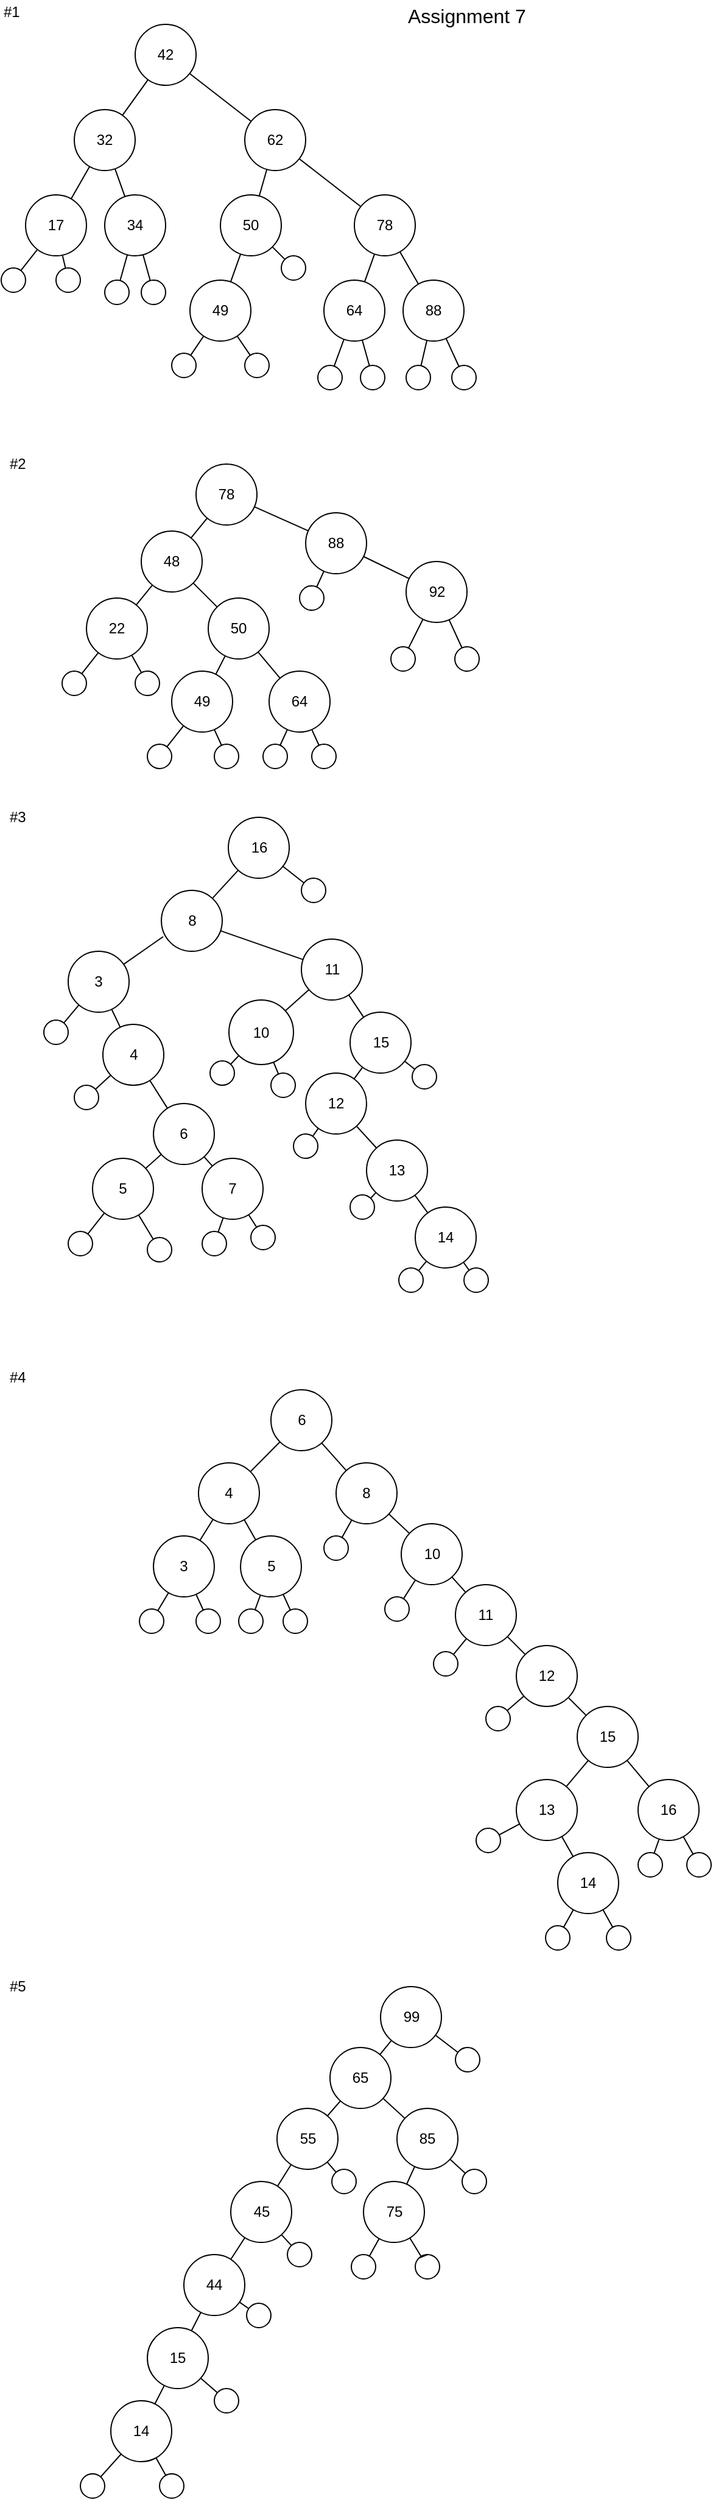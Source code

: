 <mxfile version="12.1.3" type="device" pages="1"><diagram id="cdM8Ld44SPCh2THh9D-J" name="Page-1"><mxGraphModel dx="1408" dy="762" grid="1" gridSize="10" guides="1" tooltips="1" connect="1" arrows="1" fold="1" page="1" pageScale="1" pageWidth="850" pageHeight="1100" math="0" shadow="0"><root><mxCell id="0"/><mxCell id="1" parent="0"/><mxCell id="4AWkUVWJerwl2Ikn0maT-5" value="" style="edgeStyle=none;rounded=0;orthogonalLoop=1;jettySize=auto;html=1;endArrow=none;endFill=0;" edge="1" parent="1" source="4AWkUVWJerwl2Ikn0maT-1" target="4AWkUVWJerwl2Ikn0maT-4"><mxGeometry relative="1" as="geometry"/></mxCell><mxCell id="4AWkUVWJerwl2Ikn0maT-11" value="" style="edgeStyle=none;rounded=0;orthogonalLoop=1;jettySize=auto;html=1;endArrow=none;endFill=0;" edge="1" parent="1" source="4AWkUVWJerwl2Ikn0maT-1" target="4AWkUVWJerwl2Ikn0maT-10"><mxGeometry relative="1" as="geometry"/></mxCell><object label="42" id="4AWkUVWJerwl2Ikn0maT-1"><mxCell style="ellipse;whiteSpace=wrap;html=1;aspect=fixed;fillColor=#ffffff;" vertex="1" parent="1"><mxGeometry x="153" y="49" width="50" height="50" as="geometry"/></mxCell></object><mxCell id="4AWkUVWJerwl2Ikn0maT-13" value="" style="edgeStyle=none;rounded=0;orthogonalLoop=1;jettySize=auto;html=1;endArrow=none;endFill=0;" edge="1" parent="1" source="4AWkUVWJerwl2Ikn0maT-10" target="4AWkUVWJerwl2Ikn0maT-12"><mxGeometry relative="1" as="geometry"/></mxCell><mxCell id="4AWkUVWJerwl2Ikn0maT-17" value="" style="edgeStyle=none;rounded=0;orthogonalLoop=1;jettySize=auto;html=1;endArrow=none;endFill=0;" edge="1" parent="1" source="4AWkUVWJerwl2Ikn0maT-10" target="4AWkUVWJerwl2Ikn0maT-16"><mxGeometry relative="1" as="geometry"/></mxCell><mxCell id="4AWkUVWJerwl2Ikn0maT-10" value="62" style="ellipse;whiteSpace=wrap;html=1;aspect=fixed;" vertex="1" parent="1"><mxGeometry x="243" y="119" width="50" height="50" as="geometry"/></mxCell><mxCell id="4AWkUVWJerwl2Ikn0maT-19" value="" style="edgeStyle=none;rounded=0;orthogonalLoop=1;jettySize=auto;html=1;endArrow=none;endFill=0;" edge="1" parent="1" source="4AWkUVWJerwl2Ikn0maT-16" target="4AWkUVWJerwl2Ikn0maT-18"><mxGeometry relative="1" as="geometry"/></mxCell><mxCell id="4AWkUVWJerwl2Ikn0maT-21" value="" style="edgeStyle=none;rounded=0;orthogonalLoop=1;jettySize=auto;html=1;endArrow=none;endFill=0;" edge="1" parent="1" source="4AWkUVWJerwl2Ikn0maT-16" target="4AWkUVWJerwl2Ikn0maT-20"><mxGeometry relative="1" as="geometry"/></mxCell><mxCell id="4AWkUVWJerwl2Ikn0maT-16" value="78" style="ellipse;whiteSpace=wrap;html=1;aspect=fixed;" vertex="1" parent="1"><mxGeometry x="333" y="189" width="50" height="50" as="geometry"/></mxCell><mxCell id="4AWkUVWJerwl2Ikn0maT-44" value="" style="edgeStyle=none;rounded=0;orthogonalLoop=1;jettySize=auto;html=1;endArrow=none;endFill=0;" edge="1" parent="1" source="4AWkUVWJerwl2Ikn0maT-20" target="4AWkUVWJerwl2Ikn0maT-43"><mxGeometry relative="1" as="geometry"/></mxCell><mxCell id="4AWkUVWJerwl2Ikn0maT-46" value="" style="edgeStyle=none;rounded=0;orthogonalLoop=1;jettySize=auto;html=1;endArrow=none;endFill=0;" edge="1" parent="1" source="4AWkUVWJerwl2Ikn0maT-20" target="4AWkUVWJerwl2Ikn0maT-45"><mxGeometry relative="1" as="geometry"/></mxCell><mxCell id="4AWkUVWJerwl2Ikn0maT-20" value="88" style="ellipse;whiteSpace=wrap;html=1;aspect=fixed;" vertex="1" parent="1"><mxGeometry x="373" y="259" width="50" height="50" as="geometry"/></mxCell><mxCell id="4AWkUVWJerwl2Ikn0maT-45" value="" style="ellipse;whiteSpace=wrap;html=1;aspect=fixed;" vertex="1" parent="1"><mxGeometry x="413" y="329" width="20" height="20" as="geometry"/></mxCell><mxCell id="4AWkUVWJerwl2Ikn0maT-43" value="" style="ellipse;whiteSpace=wrap;html=1;aspect=fixed;" vertex="1" parent="1"><mxGeometry x="375.5" y="329" width="20" height="20" as="geometry"/></mxCell><mxCell id="4AWkUVWJerwl2Ikn0maT-42" value="" style="edgeStyle=none;rounded=0;orthogonalLoop=1;jettySize=auto;html=1;endArrow=none;endFill=0;" edge="1" parent="1" source="4AWkUVWJerwl2Ikn0maT-18" target="4AWkUVWJerwl2Ikn0maT-41"><mxGeometry relative="1" as="geometry"/></mxCell><mxCell id="4AWkUVWJerwl2Ikn0maT-50" value="" style="edgeStyle=none;rounded=0;orthogonalLoop=1;jettySize=auto;html=1;endArrow=none;endFill=0;" edge="1" parent="1" source="4AWkUVWJerwl2Ikn0maT-18" target="4AWkUVWJerwl2Ikn0maT-49"><mxGeometry relative="1" as="geometry"/></mxCell><mxCell id="4AWkUVWJerwl2Ikn0maT-18" value="64" style="ellipse;whiteSpace=wrap;html=1;aspect=fixed;" vertex="1" parent="1"><mxGeometry x="308" y="259" width="50" height="50" as="geometry"/></mxCell><mxCell id="4AWkUVWJerwl2Ikn0maT-49" value="" style="ellipse;whiteSpace=wrap;html=1;aspect=fixed;" vertex="1" parent="1"><mxGeometry x="338" y="329" width="20" height="20" as="geometry"/></mxCell><mxCell id="4AWkUVWJerwl2Ikn0maT-41" value="" style="ellipse;whiteSpace=wrap;html=1;aspect=fixed;" vertex="1" parent="1"><mxGeometry x="303" y="329" width="20" height="20" as="geometry"/></mxCell><mxCell id="4AWkUVWJerwl2Ikn0maT-15" value="" style="edgeStyle=none;rounded=0;orthogonalLoop=1;jettySize=auto;html=1;endArrow=none;endFill=0;" edge="1" parent="1" source="4AWkUVWJerwl2Ikn0maT-12" target="4AWkUVWJerwl2Ikn0maT-14"><mxGeometry relative="1" as="geometry"/></mxCell><mxCell id="4AWkUVWJerwl2Ikn0maT-36" value="" style="edgeStyle=none;rounded=0;orthogonalLoop=1;jettySize=auto;html=1;endArrow=none;endFill=0;" edge="1" parent="1" source="4AWkUVWJerwl2Ikn0maT-12" target="4AWkUVWJerwl2Ikn0maT-35"><mxGeometry relative="1" as="geometry"/></mxCell><mxCell id="4AWkUVWJerwl2Ikn0maT-12" value="50" style="ellipse;whiteSpace=wrap;html=1;aspect=fixed;" vertex="1" parent="1"><mxGeometry x="223" y="189" width="50" height="50" as="geometry"/></mxCell><mxCell id="4AWkUVWJerwl2Ikn0maT-35" value="" style="ellipse;whiteSpace=wrap;html=1;aspect=fixed;" vertex="1" parent="1"><mxGeometry x="273" y="239" width="20" height="20" as="geometry"/></mxCell><mxCell id="4AWkUVWJerwl2Ikn0maT-38" value="" style="edgeStyle=none;rounded=0;orthogonalLoop=1;jettySize=auto;html=1;endArrow=none;endFill=0;" edge="1" parent="1" source="4AWkUVWJerwl2Ikn0maT-14" target="4AWkUVWJerwl2Ikn0maT-37"><mxGeometry relative="1" as="geometry"/></mxCell><mxCell id="4AWkUVWJerwl2Ikn0maT-40" value="" style="edgeStyle=none;rounded=0;orthogonalLoop=1;jettySize=auto;html=1;endArrow=none;endFill=0;" edge="1" parent="1" source="4AWkUVWJerwl2Ikn0maT-14" target="4AWkUVWJerwl2Ikn0maT-39"><mxGeometry relative="1" as="geometry"/></mxCell><mxCell id="4AWkUVWJerwl2Ikn0maT-14" value="49" style="ellipse;whiteSpace=wrap;html=1;aspect=fixed;" vertex="1" parent="1"><mxGeometry x="198" y="259" width="50" height="50" as="geometry"/></mxCell><mxCell id="4AWkUVWJerwl2Ikn0maT-39" value="" style="ellipse;whiteSpace=wrap;html=1;aspect=fixed;" vertex="1" parent="1"><mxGeometry x="243" y="319" width="20" height="20" as="geometry"/></mxCell><mxCell id="4AWkUVWJerwl2Ikn0maT-37" value="" style="ellipse;whiteSpace=wrap;html=1;aspect=fixed;" vertex="1" parent="1"><mxGeometry x="183" y="319" width="20" height="20" as="geometry"/></mxCell><mxCell id="4AWkUVWJerwl2Ikn0maT-7" value="" style="edgeStyle=none;rounded=0;orthogonalLoop=1;jettySize=auto;html=1;endArrow=none;endFill=0;" edge="1" parent="1" source="4AWkUVWJerwl2Ikn0maT-4" target="4AWkUVWJerwl2Ikn0maT-6"><mxGeometry relative="1" as="geometry"/></mxCell><mxCell id="4AWkUVWJerwl2Ikn0maT-9" value="" style="edgeStyle=none;rounded=0;orthogonalLoop=1;jettySize=auto;html=1;endArrow=none;endFill=0;" edge="1" parent="1" source="4AWkUVWJerwl2Ikn0maT-4" target="4AWkUVWJerwl2Ikn0maT-8"><mxGeometry relative="1" as="geometry"/></mxCell><mxCell id="4AWkUVWJerwl2Ikn0maT-4" value="32" style="ellipse;whiteSpace=wrap;html=1;aspect=fixed;" vertex="1" parent="1"><mxGeometry x="103" y="119" width="50" height="50" as="geometry"/></mxCell><mxCell id="4AWkUVWJerwl2Ikn0maT-27" value="" style="edgeStyle=none;rounded=0;orthogonalLoop=1;jettySize=auto;html=1;endArrow=none;endFill=0;" edge="1" parent="1" source="4AWkUVWJerwl2Ikn0maT-8" target="4AWkUVWJerwl2Ikn0maT-26"><mxGeometry relative="1" as="geometry"/></mxCell><mxCell id="4AWkUVWJerwl2Ikn0maT-33" value="" style="edgeStyle=none;rounded=0;orthogonalLoop=1;jettySize=auto;html=1;endArrow=none;endFill=0;" edge="1" parent="1" source="4AWkUVWJerwl2Ikn0maT-8" target="4AWkUVWJerwl2Ikn0maT-32"><mxGeometry relative="1" as="geometry"/></mxCell><mxCell id="4AWkUVWJerwl2Ikn0maT-8" value="34" style="ellipse;whiteSpace=wrap;html=1;aspect=fixed;" vertex="1" parent="1"><mxGeometry x="128" y="189" width="50" height="50" as="geometry"/></mxCell><mxCell id="4AWkUVWJerwl2Ikn0maT-32" value="" style="ellipse;whiteSpace=wrap;html=1;aspect=fixed;" vertex="1" parent="1"><mxGeometry x="158" y="259" width="20" height="20" as="geometry"/></mxCell><mxCell id="4AWkUVWJerwl2Ikn0maT-26" value="" style="ellipse;whiteSpace=wrap;html=1;aspect=fixed;" vertex="1" parent="1"><mxGeometry x="128" y="259" width="20" height="20" as="geometry"/></mxCell><mxCell id="4AWkUVWJerwl2Ikn0maT-23" value="" style="edgeStyle=none;rounded=0;orthogonalLoop=1;jettySize=auto;html=1;endArrow=none;endFill=0;" edge="1" parent="1" source="4AWkUVWJerwl2Ikn0maT-6" target="4AWkUVWJerwl2Ikn0maT-22"><mxGeometry relative="1" as="geometry"/></mxCell><mxCell id="4AWkUVWJerwl2Ikn0maT-25" value="" style="edgeStyle=none;rounded=0;orthogonalLoop=1;jettySize=auto;html=1;endArrow=none;endFill=0;" edge="1" parent="1" source="4AWkUVWJerwl2Ikn0maT-6" target="4AWkUVWJerwl2Ikn0maT-24"><mxGeometry relative="1" as="geometry"/></mxCell><mxCell id="4AWkUVWJerwl2Ikn0maT-6" value="17" style="ellipse;whiteSpace=wrap;html=1;aspect=fixed;" vertex="1" parent="1"><mxGeometry x="63" y="189" width="50" height="50" as="geometry"/></mxCell><mxCell id="4AWkUVWJerwl2Ikn0maT-24" value="" style="ellipse;whiteSpace=wrap;html=1;aspect=fixed;" vertex="1" parent="1"><mxGeometry x="88" y="249" width="20" height="20" as="geometry"/></mxCell><mxCell id="4AWkUVWJerwl2Ikn0maT-22" value="" style="ellipse;whiteSpace=wrap;html=1;aspect=fixed;" vertex="1" parent="1"><mxGeometry x="43" y="249" width="20" height="20" as="geometry"/></mxCell><mxCell id="4AWkUVWJerwl2Ikn0maT-51" value="#1" style="text;html=1;resizable=0;points=[];autosize=1;align=left;verticalAlign=top;spacingTop=-4;" vertex="1" parent="1"><mxGeometry x="43" y="29" width="30" height="20" as="geometry"/></mxCell><mxCell id="4AWkUVWJerwl2Ikn0maT-52" value="#2" style="text;html=1;resizable=0;points=[];autosize=1;align=left;verticalAlign=top;spacingTop=-4;" vertex="1" parent="1"><mxGeometry x="48" y="400" width="30" height="20" as="geometry"/></mxCell><mxCell id="4AWkUVWJerwl2Ikn0maT-55" value="" style="edgeStyle=none;rounded=0;orthogonalLoop=1;jettySize=auto;html=1;endArrow=none;endFill=0;" edge="1" parent="1" source="4AWkUVWJerwl2Ikn0maT-53" target="4AWkUVWJerwl2Ikn0maT-54"><mxGeometry relative="1" as="geometry"/></mxCell><mxCell id="4AWkUVWJerwl2Ikn0maT-65" value="" style="edgeStyle=none;rounded=0;orthogonalLoop=1;jettySize=auto;html=1;endArrow=none;endFill=0;" edge="1" parent="1" source="4AWkUVWJerwl2Ikn0maT-53" target="4AWkUVWJerwl2Ikn0maT-64"><mxGeometry relative="1" as="geometry"/></mxCell><object label="78" id="4AWkUVWJerwl2Ikn0maT-53"><mxCell style="ellipse;whiteSpace=wrap;html=1;aspect=fixed;fillColor=#ffffff;" vertex="1" parent="1"><mxGeometry x="203" y="410" width="50" height="50" as="geometry"/></mxCell></object><mxCell id="4AWkUVWJerwl2Ikn0maT-67" value="" style="edgeStyle=none;rounded=0;orthogonalLoop=1;jettySize=auto;html=1;endArrow=none;endFill=0;" edge="1" parent="1" source="4AWkUVWJerwl2Ikn0maT-64" target="4AWkUVWJerwl2Ikn0maT-66"><mxGeometry relative="1" as="geometry"/></mxCell><mxCell id="4AWkUVWJerwl2Ikn0maT-94" value="" style="edgeStyle=none;rounded=0;orthogonalLoop=1;jettySize=auto;html=1;endArrow=none;endFill=0;" edge="1" parent="1" source="4AWkUVWJerwl2Ikn0maT-64" target="4AWkUVWJerwl2Ikn0maT-93"><mxGeometry relative="1" as="geometry"/></mxCell><object label="88" id="4AWkUVWJerwl2Ikn0maT-64"><mxCell style="ellipse;whiteSpace=wrap;html=1;aspect=fixed;fillColor=#ffffff;" vertex="1" parent="1"><mxGeometry x="293" y="450" width="50" height="50" as="geometry"/></mxCell></object><object label="" id="4AWkUVWJerwl2Ikn0maT-93"><mxCell style="ellipse;whiteSpace=wrap;html=1;aspect=fixed;fillColor=#ffffff;" vertex="1" parent="1"><mxGeometry x="288" y="510" width="20" height="20" as="geometry"/></mxCell></object><mxCell id="4AWkUVWJerwl2Ikn0maT-88" value="" style="edgeStyle=none;rounded=0;orthogonalLoop=1;jettySize=auto;html=1;endArrow=none;endFill=0;" edge="1" parent="1" source="4AWkUVWJerwl2Ikn0maT-66" target="4AWkUVWJerwl2Ikn0maT-87"><mxGeometry relative="1" as="geometry"/></mxCell><mxCell id="4AWkUVWJerwl2Ikn0maT-90" value="" style="edgeStyle=none;rounded=0;orthogonalLoop=1;jettySize=auto;html=1;endArrow=none;endFill=0;" edge="1" parent="1" source="4AWkUVWJerwl2Ikn0maT-66" target="4AWkUVWJerwl2Ikn0maT-89"><mxGeometry relative="1" as="geometry"/></mxCell><object label="92" id="4AWkUVWJerwl2Ikn0maT-66"><mxCell style="ellipse;whiteSpace=wrap;html=1;aspect=fixed;fillColor=#ffffff;" vertex="1" parent="1"><mxGeometry x="375.5" y="490" width="50" height="50" as="geometry"/></mxCell></object><object label="" id="4AWkUVWJerwl2Ikn0maT-89"><mxCell style="ellipse;whiteSpace=wrap;html=1;aspect=fixed;fillColor=#ffffff;" vertex="1" parent="1"><mxGeometry x="363" y="560" width="20" height="20" as="geometry"/></mxCell></object><object label="" id="4AWkUVWJerwl2Ikn0maT-87"><mxCell style="ellipse;whiteSpace=wrap;html=1;aspect=fixed;fillColor=#ffffff;" vertex="1" parent="1"><mxGeometry x="415.5" y="560" width="20" height="20" as="geometry"/></mxCell></object><mxCell id="4AWkUVWJerwl2Ikn0maT-57" value="" style="edgeStyle=none;rounded=0;orthogonalLoop=1;jettySize=auto;html=1;endArrow=none;endFill=0;" edge="1" parent="1" source="4AWkUVWJerwl2Ikn0maT-54" target="4AWkUVWJerwl2Ikn0maT-56"><mxGeometry relative="1" as="geometry"/></mxCell><mxCell id="4AWkUVWJerwl2Ikn0maT-59" value="" style="edgeStyle=none;rounded=0;orthogonalLoop=1;jettySize=auto;html=1;endArrow=none;endFill=0;" edge="1" parent="1" source="4AWkUVWJerwl2Ikn0maT-54" target="4AWkUVWJerwl2Ikn0maT-58"><mxGeometry relative="1" as="geometry"/></mxCell><object label="48" id="4AWkUVWJerwl2Ikn0maT-54"><mxCell style="ellipse;whiteSpace=wrap;html=1;aspect=fixed;fillColor=#ffffff;" vertex="1" parent="1"><mxGeometry x="158" y="465" width="50" height="50" as="geometry"/></mxCell></object><mxCell id="4AWkUVWJerwl2Ikn0maT-61" value="" style="edgeStyle=none;rounded=0;orthogonalLoop=1;jettySize=auto;html=1;endArrow=none;endFill=0;" edge="1" parent="1" source="4AWkUVWJerwl2Ikn0maT-58" target="4AWkUVWJerwl2Ikn0maT-60"><mxGeometry relative="1" as="geometry"/></mxCell><mxCell id="4AWkUVWJerwl2Ikn0maT-63" value="" style="edgeStyle=none;rounded=0;orthogonalLoop=1;jettySize=auto;html=1;endArrow=none;endFill=0;" edge="1" parent="1" source="4AWkUVWJerwl2Ikn0maT-58" target="4AWkUVWJerwl2Ikn0maT-62"><mxGeometry relative="1" as="geometry"/></mxCell><object label="50" id="4AWkUVWJerwl2Ikn0maT-58"><mxCell style="ellipse;whiteSpace=wrap;html=1;aspect=fixed;fillColor=#ffffff;" vertex="1" parent="1"><mxGeometry x="213" y="520" width="50" height="50" as="geometry"/></mxCell></object><mxCell id="4AWkUVWJerwl2Ikn0maT-71" value="" style="edgeStyle=none;rounded=0;orthogonalLoop=1;jettySize=auto;html=1;endArrow=none;endFill=0;" edge="1" parent="1" source="4AWkUVWJerwl2Ikn0maT-62" target="4AWkUVWJerwl2Ikn0maT-70"><mxGeometry relative="1" as="geometry"/></mxCell><mxCell id="4AWkUVWJerwl2Ikn0maT-73" value="" style="edgeStyle=none;rounded=0;orthogonalLoop=1;jettySize=auto;html=1;endArrow=none;endFill=0;" edge="1" parent="1" source="4AWkUVWJerwl2Ikn0maT-62" target="4AWkUVWJerwl2Ikn0maT-72"><mxGeometry relative="1" as="geometry"/></mxCell><object label="49" id="4AWkUVWJerwl2Ikn0maT-62"><mxCell style="ellipse;whiteSpace=wrap;html=1;aspect=fixed;fillColor=#ffffff;" vertex="1" parent="1"><mxGeometry x="183" y="580" width="50" height="50" as="geometry"/></mxCell></object><object label="" id="4AWkUVWJerwl2Ikn0maT-72"><mxCell style="ellipse;whiteSpace=wrap;html=1;aspect=fixed;fillColor=#ffffff;" vertex="1" parent="1"><mxGeometry x="218" y="640" width="20" height="20" as="geometry"/></mxCell></object><object label="" id="4AWkUVWJerwl2Ikn0maT-70"><mxCell style="ellipse;whiteSpace=wrap;html=1;aspect=fixed;fillColor=#ffffff;" vertex="1" parent="1"><mxGeometry x="163" y="640" width="20" height="20" as="geometry"/></mxCell></object><mxCell id="4AWkUVWJerwl2Ikn0maT-80" value="" style="edgeStyle=none;rounded=0;orthogonalLoop=1;jettySize=auto;html=1;endArrow=none;endFill=0;" edge="1" parent="1" source="4AWkUVWJerwl2Ikn0maT-60" target="4AWkUVWJerwl2Ikn0maT-79"><mxGeometry relative="1" as="geometry"/></mxCell><mxCell id="4AWkUVWJerwl2Ikn0maT-82" value="" style="edgeStyle=none;rounded=0;orthogonalLoop=1;jettySize=auto;html=1;endArrow=none;endFill=0;" edge="1" parent="1" source="4AWkUVWJerwl2Ikn0maT-60"><mxGeometry relative="1" as="geometry"><mxPoint x="297.454" y="625.646" as="targetPoint"/></mxGeometry></mxCell><mxCell id="4AWkUVWJerwl2Ikn0maT-86" value="" style="edgeStyle=none;rounded=0;orthogonalLoop=1;jettySize=auto;html=1;endArrow=none;endFill=0;" edge="1" parent="1" source="4AWkUVWJerwl2Ikn0maT-60" target="4AWkUVWJerwl2Ikn0maT-85"><mxGeometry relative="1" as="geometry"/></mxCell><object label="64" id="4AWkUVWJerwl2Ikn0maT-60"><mxCell style="ellipse;whiteSpace=wrap;html=1;aspect=fixed;fillColor=#ffffff;" vertex="1" parent="1"><mxGeometry x="263" y="580" width="50" height="50" as="geometry"/></mxCell></object><object label="" id="4AWkUVWJerwl2Ikn0maT-85"><mxCell style="ellipse;whiteSpace=wrap;html=1;aspect=fixed;fillColor=#ffffff;" vertex="1" parent="1"><mxGeometry x="298" y="640" width="20" height="20" as="geometry"/></mxCell></object><object label="" id="4AWkUVWJerwl2Ikn0maT-79"><mxCell style="ellipse;whiteSpace=wrap;html=1;aspect=fixed;fillColor=#ffffff;" vertex="1" parent="1"><mxGeometry x="258" y="640" width="20" height="20" as="geometry"/></mxCell></object><mxCell id="4AWkUVWJerwl2Ikn0maT-69" value="" style="edgeStyle=none;rounded=0;orthogonalLoop=1;jettySize=auto;html=1;endArrow=none;endFill=0;" edge="1" parent="1" source="4AWkUVWJerwl2Ikn0maT-56" target="4AWkUVWJerwl2Ikn0maT-68"><mxGeometry relative="1" as="geometry"/></mxCell><mxCell id="4AWkUVWJerwl2Ikn0maT-96" value="" style="edgeStyle=none;rounded=0;orthogonalLoop=1;jettySize=auto;html=1;endArrow=none;endFill=0;" edge="1" parent="1" source="4AWkUVWJerwl2Ikn0maT-56" target="4AWkUVWJerwl2Ikn0maT-95"><mxGeometry relative="1" as="geometry"/></mxCell><object label="22" id="4AWkUVWJerwl2Ikn0maT-56"><mxCell style="ellipse;whiteSpace=wrap;html=1;aspect=fixed;fillColor=#ffffff;" vertex="1" parent="1"><mxGeometry x="113" y="520" width="50" height="50" as="geometry"/></mxCell></object><object label="" id="4AWkUVWJerwl2Ikn0maT-95"><mxCell style="ellipse;whiteSpace=wrap;html=1;aspect=fixed;fillColor=#ffffff;" vertex="1" parent="1"><mxGeometry x="153" y="580" width="20" height="20" as="geometry"/></mxCell></object><object label="" id="4AWkUVWJerwl2Ikn0maT-68"><mxCell style="ellipse;whiteSpace=wrap;html=1;aspect=fixed;fillColor=#ffffff;" vertex="1" parent="1"><mxGeometry x="93" y="580" width="20" height="20" as="geometry"/></mxCell></object><mxCell id="4AWkUVWJerwl2Ikn0maT-97" value="#3" style="text;html=1;resizable=0;points=[];autosize=1;align=left;verticalAlign=top;spacingTop=-4;" vertex="1" parent="1"><mxGeometry x="48" y="690" width="30" height="20" as="geometry"/></mxCell><mxCell id="4AWkUVWJerwl2Ikn0maT-100" value="" style="edgeStyle=none;rounded=0;orthogonalLoop=1;jettySize=auto;html=1;endArrow=none;endFill=0;" edge="1" parent="1" source="4AWkUVWJerwl2Ikn0maT-98" target="4AWkUVWJerwl2Ikn0maT-99"><mxGeometry relative="1" as="geometry"/></mxCell><mxCell id="4AWkUVWJerwl2Ikn0maT-104" value="" style="edgeStyle=none;rounded=0;orthogonalLoop=1;jettySize=auto;html=1;endArrow=none;endFill=0;" edge="1" parent="1" source="4AWkUVWJerwl2Ikn0maT-98" target="4AWkUVWJerwl2Ikn0maT-103"><mxGeometry relative="1" as="geometry"/></mxCell><object label="16" id="4AWkUVWJerwl2Ikn0maT-98"><mxCell style="ellipse;whiteSpace=wrap;html=1;aspect=fixed;fillColor=#ffffff;" vertex="1" parent="1"><mxGeometry x="229.5" y="700" width="50" height="50" as="geometry"/></mxCell></object><object label="" id="4AWkUVWJerwl2Ikn0maT-103"><mxCell style="ellipse;whiteSpace=wrap;html=1;aspect=fixed;fillColor=#ffffff;" vertex="1" parent="1"><mxGeometry x="289.5" y="750" width="20" height="20" as="geometry"/></mxCell></object><mxCell id="4AWkUVWJerwl2Ikn0maT-106" value="" style="edgeStyle=none;rounded=0;orthogonalLoop=1;jettySize=auto;html=1;endArrow=none;endFill=0;" edge="1" parent="1" source="4AWkUVWJerwl2Ikn0maT-99" target="4AWkUVWJerwl2Ikn0maT-105"><mxGeometry relative="1" as="geometry"/></mxCell><object label="8" id="4AWkUVWJerwl2Ikn0maT-99"><mxCell style="ellipse;whiteSpace=wrap;html=1;aspect=fixed;fillColor=#ffffff;" vertex="1" parent="1"><mxGeometry x="174.5" y="760" width="50" height="50" as="geometry"/></mxCell></object><mxCell id="4AWkUVWJerwl2Ikn0maT-110" value="" style="edgeStyle=none;rounded=0;orthogonalLoop=1;jettySize=auto;html=1;endArrow=none;endFill=0;exitX=0.03;exitY=0.76;exitDx=0;exitDy=0;exitPerimeter=0;" edge="1" parent="1" source="4AWkUVWJerwl2Ikn0maT-99" target="4AWkUVWJerwl2Ikn0maT-109"><mxGeometry relative="1" as="geometry"><mxPoint x="180" y="820" as="sourcePoint"/></mxGeometry></mxCell><mxCell id="4AWkUVWJerwl2Ikn0maT-112" value="" style="edgeStyle=none;rounded=0;orthogonalLoop=1;jettySize=auto;html=1;endArrow=none;endFill=0;" edge="1" parent="1" source="4AWkUVWJerwl2Ikn0maT-109" target="4AWkUVWJerwl2Ikn0maT-111"><mxGeometry relative="1" as="geometry"/></mxCell><mxCell id="4AWkUVWJerwl2Ikn0maT-151" value="" style="edgeStyle=none;rounded=0;orthogonalLoop=1;jettySize=auto;html=1;endArrow=none;endFill=0;" edge="1" parent="1" source="4AWkUVWJerwl2Ikn0maT-109" target="4AWkUVWJerwl2Ikn0maT-150"><mxGeometry relative="1" as="geometry"/></mxCell><object label="3" id="4AWkUVWJerwl2Ikn0maT-109"><mxCell style="ellipse;whiteSpace=wrap;html=1;aspect=fixed;fillColor=#ffffff;" vertex="1" parent="1"><mxGeometry x="98" y="810" width="50" height="50" as="geometry"/></mxCell></object><object label="" id="4AWkUVWJerwl2Ikn0maT-150"><mxCell style="ellipse;whiteSpace=wrap;html=1;aspect=fixed;fillColor=#ffffff;" vertex="1" parent="1"><mxGeometry x="78" y="866.5" width="20" height="20" as="geometry"/></mxCell></object><mxCell id="4AWkUVWJerwl2Ikn0maT-114" value="" style="edgeStyle=none;rounded=0;orthogonalLoop=1;jettySize=auto;html=1;endArrow=none;endFill=0;" edge="1" parent="1" source="4AWkUVWJerwl2Ikn0maT-111" target="4AWkUVWJerwl2Ikn0maT-113"><mxGeometry relative="1" as="geometry"/></mxCell><mxCell id="4AWkUVWJerwl2Ikn0maT-153" value="" style="edgeStyle=none;rounded=0;orthogonalLoop=1;jettySize=auto;html=1;endArrow=none;endFill=0;" edge="1" parent="1" source="4AWkUVWJerwl2Ikn0maT-111" target="4AWkUVWJerwl2Ikn0maT-152"><mxGeometry relative="1" as="geometry"/></mxCell><object label="4" id="4AWkUVWJerwl2Ikn0maT-111"><mxCell style="ellipse;whiteSpace=wrap;html=1;aspect=fixed;fillColor=#ffffff;" vertex="1" parent="1"><mxGeometry x="126.5" y="870" width="50" height="50" as="geometry"/></mxCell></object><object label="" id="4AWkUVWJerwl2Ikn0maT-152"><mxCell style="ellipse;whiteSpace=wrap;html=1;aspect=fixed;fillColor=#ffffff;" vertex="1" parent="1"><mxGeometry x="103" y="920" width="20" height="20" as="geometry"/></mxCell></object><mxCell id="4AWkUVWJerwl2Ikn0maT-116" value="" style="edgeStyle=none;rounded=0;orthogonalLoop=1;jettySize=auto;html=1;endArrow=none;endFill=0;" edge="1" parent="1" source="4AWkUVWJerwl2Ikn0maT-113" target="4AWkUVWJerwl2Ikn0maT-115"><mxGeometry relative="1" as="geometry"/></mxCell><mxCell id="4AWkUVWJerwl2Ikn0maT-118" value="" style="edgeStyle=none;rounded=0;orthogonalLoop=1;jettySize=auto;html=1;endArrow=none;endFill=0;" edge="1" parent="1" source="4AWkUVWJerwl2Ikn0maT-113" target="4AWkUVWJerwl2Ikn0maT-117"><mxGeometry relative="1" as="geometry"/></mxCell><object label="6" id="4AWkUVWJerwl2Ikn0maT-113"><mxCell style="ellipse;whiteSpace=wrap;html=1;aspect=fixed;fillColor=#ffffff;" vertex="1" parent="1"><mxGeometry x="168" y="935" width="50" height="50" as="geometry"/></mxCell></object><mxCell id="4AWkUVWJerwl2Ikn0maT-166" value="" style="edgeStyle=none;rounded=0;orthogonalLoop=1;jettySize=auto;html=1;endArrow=none;endFill=0;" edge="1" parent="1" source="4AWkUVWJerwl2Ikn0maT-117" target="4AWkUVWJerwl2Ikn0maT-165"><mxGeometry relative="1" as="geometry"/></mxCell><mxCell id="4AWkUVWJerwl2Ikn0maT-168" value="" style="edgeStyle=none;rounded=0;orthogonalLoop=1;jettySize=auto;html=1;endArrow=none;endFill=0;" edge="1" parent="1" source="4AWkUVWJerwl2Ikn0maT-117" target="4AWkUVWJerwl2Ikn0maT-167"><mxGeometry relative="1" as="geometry"/></mxCell><object label="5" id="4AWkUVWJerwl2Ikn0maT-117"><mxCell style="ellipse;whiteSpace=wrap;html=1;aspect=fixed;fillColor=#ffffff;" vertex="1" parent="1"><mxGeometry x="118" y="980" width="50" height="50" as="geometry"/></mxCell></object><object label="" id="4AWkUVWJerwl2Ikn0maT-167"><mxCell style="ellipse;whiteSpace=wrap;html=1;aspect=fixed;fillColor=#ffffff;" vertex="1" parent="1"><mxGeometry x="163" y="1045" width="20" height="20" as="geometry"/></mxCell></object><object label="" id="4AWkUVWJerwl2Ikn0maT-165"><mxCell style="ellipse;whiteSpace=wrap;html=1;aspect=fixed;fillColor=#ffffff;" vertex="1" parent="1"><mxGeometry x="98" y="1040" width="20" height="20" as="geometry"/></mxCell></object><mxCell id="4AWkUVWJerwl2Ikn0maT-170" value="" style="edgeStyle=none;rounded=0;orthogonalLoop=1;jettySize=auto;html=1;endArrow=none;endFill=0;" edge="1" parent="1" source="4AWkUVWJerwl2Ikn0maT-115" target="4AWkUVWJerwl2Ikn0maT-169"><mxGeometry relative="1" as="geometry"/></mxCell><mxCell id="4AWkUVWJerwl2Ikn0maT-172" value="" style="edgeStyle=none;rounded=0;orthogonalLoop=1;jettySize=auto;html=1;endArrow=none;endFill=0;" edge="1" parent="1" source="4AWkUVWJerwl2Ikn0maT-115" target="4AWkUVWJerwl2Ikn0maT-171"><mxGeometry relative="1" as="geometry"/></mxCell><object label="7" id="4AWkUVWJerwl2Ikn0maT-115"><mxCell style="ellipse;whiteSpace=wrap;html=1;aspect=fixed;fillColor=#ffffff;" vertex="1" parent="1"><mxGeometry x="208" y="980" width="50" height="50" as="geometry"/></mxCell></object><object label="" id="4AWkUVWJerwl2Ikn0maT-171"><mxCell style="ellipse;whiteSpace=wrap;html=1;aspect=fixed;fillColor=#ffffff;" vertex="1" parent="1"><mxGeometry x="248" y="1035" width="20" height="20" as="geometry"/></mxCell></object><object label="" id="4AWkUVWJerwl2Ikn0maT-169"><mxCell style="ellipse;whiteSpace=wrap;html=1;aspect=fixed;fillColor=#ffffff;" vertex="1" parent="1"><mxGeometry x="208" y="1040" width="20" height="20" as="geometry"/></mxCell></object><mxCell id="4AWkUVWJerwl2Ikn0maT-120" value="" style="edgeStyle=none;rounded=0;orthogonalLoop=1;jettySize=auto;html=1;endArrow=none;endFill=0;" edge="1" parent="1" source="4AWkUVWJerwl2Ikn0maT-105" target="4AWkUVWJerwl2Ikn0maT-119"><mxGeometry relative="1" as="geometry"/></mxCell><mxCell id="4AWkUVWJerwl2Ikn0maT-122" value="" style="edgeStyle=none;rounded=0;orthogonalLoop=1;jettySize=auto;html=1;endArrow=none;endFill=0;" edge="1" parent="1" source="4AWkUVWJerwl2Ikn0maT-105" target="4AWkUVWJerwl2Ikn0maT-121"><mxGeometry relative="1" as="geometry"/></mxCell><object label="11" id="4AWkUVWJerwl2Ikn0maT-105"><mxCell style="ellipse;whiteSpace=wrap;html=1;aspect=fixed;fillColor=#ffffff;" vertex="1" parent="1"><mxGeometry x="289.5" y="800" width="50" height="50" as="geometry"/></mxCell></object><mxCell id="4AWkUVWJerwl2Ikn0maT-124" value="" style="edgeStyle=none;rounded=0;orthogonalLoop=1;jettySize=auto;html=1;endArrow=none;endFill=0;" edge="1" parent="1" source="4AWkUVWJerwl2Ikn0maT-121" target="4AWkUVWJerwl2Ikn0maT-123"><mxGeometry relative="1" as="geometry"/></mxCell><mxCell id="4AWkUVWJerwl2Ikn0maT-174" value="" style="edgeStyle=none;rounded=0;orthogonalLoop=1;jettySize=auto;html=1;endArrow=none;endFill=0;" edge="1" parent="1" source="4AWkUVWJerwl2Ikn0maT-121" target="4AWkUVWJerwl2Ikn0maT-173"><mxGeometry relative="1" as="geometry"/></mxCell><object label="15" id="4AWkUVWJerwl2Ikn0maT-121"><mxCell style="ellipse;whiteSpace=wrap;html=1;aspect=fixed;fillColor=#ffffff;" vertex="1" parent="1"><mxGeometry x="329.5" y="860" width="50" height="50" as="geometry"/></mxCell></object><object label="" id="4AWkUVWJerwl2Ikn0maT-173"><mxCell style="ellipse;whiteSpace=wrap;html=1;aspect=fixed;fillColor=#ffffff;" vertex="1" parent="1"><mxGeometry x="380.5" y="903" width="20" height="20" as="geometry"/></mxCell></object><mxCell id="4AWkUVWJerwl2Ikn0maT-126" value="" style="edgeStyle=none;rounded=0;orthogonalLoop=1;jettySize=auto;html=1;endArrow=none;endFill=0;" edge="1" parent="1" source="4AWkUVWJerwl2Ikn0maT-123" target="4AWkUVWJerwl2Ikn0maT-125"><mxGeometry relative="1" as="geometry"/></mxCell><mxCell id="4AWkUVWJerwl2Ikn0maT-137" value="" style="edgeStyle=none;rounded=0;orthogonalLoop=1;jettySize=auto;html=1;endArrow=none;endFill=0;" edge="1" parent="1" source="4AWkUVWJerwl2Ikn0maT-123" target="4AWkUVWJerwl2Ikn0maT-136"><mxGeometry relative="1" as="geometry"/></mxCell><object label="12" id="4AWkUVWJerwl2Ikn0maT-123"><mxCell style="ellipse;whiteSpace=wrap;html=1;aspect=fixed;fillColor=#ffffff;" vertex="1" parent="1"><mxGeometry x="293" y="910" width="50" height="50" as="geometry"/></mxCell></object><object label="" id="4AWkUVWJerwl2Ikn0maT-136"><mxCell style="ellipse;whiteSpace=wrap;html=1;aspect=fixed;fillColor=#ffffff;" vertex="1" parent="1"><mxGeometry x="283" y="960" width="20" height="20" as="geometry"/></mxCell></object><mxCell id="4AWkUVWJerwl2Ikn0maT-128" value="" style="edgeStyle=none;rounded=0;orthogonalLoop=1;jettySize=auto;html=1;endArrow=none;endFill=0;" edge="1" parent="1" source="4AWkUVWJerwl2Ikn0maT-125" target="4AWkUVWJerwl2Ikn0maT-127"><mxGeometry relative="1" as="geometry"/></mxCell><mxCell id="4AWkUVWJerwl2Ikn0maT-139" value="" style="edgeStyle=none;rounded=0;orthogonalLoop=1;jettySize=auto;html=1;endArrow=none;endFill=0;" edge="1" parent="1" source="4AWkUVWJerwl2Ikn0maT-125" target="4AWkUVWJerwl2Ikn0maT-138"><mxGeometry relative="1" as="geometry"/></mxCell><object label="13" id="4AWkUVWJerwl2Ikn0maT-125"><mxCell style="ellipse;whiteSpace=wrap;html=1;aspect=fixed;fillColor=#ffffff;" vertex="1" parent="1"><mxGeometry x="343" y="965" width="50" height="50" as="geometry"/></mxCell></object><object label="" id="4AWkUVWJerwl2Ikn0maT-138"><mxCell style="ellipse;whiteSpace=wrap;html=1;aspect=fixed;fillColor=#ffffff;" vertex="1" parent="1"><mxGeometry x="329.5" y="1010" width="20" height="20" as="geometry"/></mxCell></object><mxCell id="4AWkUVWJerwl2Ikn0maT-141" value="" style="edgeStyle=none;rounded=0;orthogonalLoop=1;jettySize=auto;html=1;endArrow=none;endFill=0;" edge="1" parent="1" source="4AWkUVWJerwl2Ikn0maT-127" target="4AWkUVWJerwl2Ikn0maT-140"><mxGeometry relative="1" as="geometry"/></mxCell><mxCell id="4AWkUVWJerwl2Ikn0maT-145" value="" style="edgeStyle=none;rounded=0;orthogonalLoop=1;jettySize=auto;html=1;endArrow=none;endFill=0;" edge="1" parent="1" source="4AWkUVWJerwl2Ikn0maT-127" target="4AWkUVWJerwl2Ikn0maT-144"><mxGeometry relative="1" as="geometry"/></mxCell><object label="14" id="4AWkUVWJerwl2Ikn0maT-127"><mxCell style="ellipse;whiteSpace=wrap;html=1;aspect=fixed;fillColor=#ffffff;" vertex="1" parent="1"><mxGeometry x="383" y="1020" width="50" height="50" as="geometry"/></mxCell></object><object label="" id="4AWkUVWJerwl2Ikn0maT-144"><mxCell style="ellipse;whiteSpace=wrap;html=1;aspect=fixed;fillColor=#ffffff;" vertex="1" parent="1"><mxGeometry x="423" y="1070" width="20" height="20" as="geometry"/></mxCell></object><object label="" id="4AWkUVWJerwl2Ikn0maT-140"><mxCell style="ellipse;whiteSpace=wrap;html=1;aspect=fixed;fillColor=#ffffff;" vertex="1" parent="1"><mxGeometry x="369.5" y="1070" width="20" height="20" as="geometry"/></mxCell></object><mxCell id="4AWkUVWJerwl2Ikn0maT-131" value="" style="edgeStyle=none;rounded=0;orthogonalLoop=1;jettySize=auto;html=1;endArrow=none;endFill=0;" edge="1" parent="1" source="4AWkUVWJerwl2Ikn0maT-119" target="4AWkUVWJerwl2Ikn0maT-130"><mxGeometry relative="1" as="geometry"/></mxCell><mxCell id="4AWkUVWJerwl2Ikn0maT-135" value="" style="edgeStyle=none;rounded=0;orthogonalLoop=1;jettySize=auto;html=1;endArrow=none;endFill=0;" edge="1" parent="1" source="4AWkUVWJerwl2Ikn0maT-119" target="4AWkUVWJerwl2Ikn0maT-134"><mxGeometry relative="1" as="geometry"/></mxCell><object label="10" id="4AWkUVWJerwl2Ikn0maT-119"><mxCell style="ellipse;whiteSpace=wrap;html=1;aspect=fixed;fillColor=#ffffff;" vertex="1" parent="1"><mxGeometry x="230" y="850" width="53" height="53" as="geometry"/></mxCell></object><object label="" id="4AWkUVWJerwl2Ikn0maT-134"><mxCell style="ellipse;whiteSpace=wrap;html=1;aspect=fixed;fillColor=#ffffff;" vertex="1" parent="1"><mxGeometry x="264.5" y="910" width="20" height="20" as="geometry"/></mxCell></object><object label="" id="4AWkUVWJerwl2Ikn0maT-130"><mxCell style="ellipse;whiteSpace=wrap;html=1;aspect=fixed;fillColor=#ffffff;" vertex="1" parent="1"><mxGeometry x="214.5" y="900" width="20" height="20" as="geometry"/></mxCell></object><mxCell id="4AWkUVWJerwl2Ikn0maT-175" style="edgeStyle=none;rounded=0;orthogonalLoop=1;jettySize=auto;html=1;exitX=0;exitY=1;exitDx=0;exitDy=0;endArrow=none;endFill=0;" edge="1" parent="1" source="4AWkUVWJerwl2Ikn0maT-167" target="4AWkUVWJerwl2Ikn0maT-167"><mxGeometry relative="1" as="geometry"/></mxCell><mxCell id="4AWkUVWJerwl2Ikn0maT-176" value="#4" style="text;html=1;resizable=0;points=[];autosize=1;align=left;verticalAlign=top;spacingTop=-4;" vertex="1" parent="1"><mxGeometry x="48" y="1150" width="30" height="20" as="geometry"/></mxCell><mxCell id="4AWkUVWJerwl2Ikn0maT-179" value="" style="edgeStyle=none;rounded=0;orthogonalLoop=1;jettySize=auto;html=1;endArrow=none;endFill=0;" edge="1" parent="1" source="4AWkUVWJerwl2Ikn0maT-177" target="4AWkUVWJerwl2Ikn0maT-178"><mxGeometry relative="1" as="geometry"/></mxCell><mxCell id="4AWkUVWJerwl2Ikn0maT-186" value="" style="edgeStyle=none;rounded=0;orthogonalLoop=1;jettySize=auto;html=1;endArrow=none;endFill=0;" edge="1" parent="1" source="4AWkUVWJerwl2Ikn0maT-177" target="4AWkUVWJerwl2Ikn0maT-185"><mxGeometry relative="1" as="geometry"/></mxCell><object label="6" id="4AWkUVWJerwl2Ikn0maT-177"><mxCell style="ellipse;whiteSpace=wrap;html=1;aspect=fixed;fillColor=#ffffff;" vertex="1" parent="1"><mxGeometry x="264.5" y="1170" width="50" height="50" as="geometry"/></mxCell></object><mxCell id="4AWkUVWJerwl2Ikn0maT-188" value="" style="edgeStyle=none;rounded=0;orthogonalLoop=1;jettySize=auto;html=1;endArrow=none;endFill=0;" edge="1" parent="1" source="4AWkUVWJerwl2Ikn0maT-185" target="4AWkUVWJerwl2Ikn0maT-187"><mxGeometry relative="1" as="geometry"/></mxCell><mxCell id="4AWkUVWJerwl2Ikn0maT-210" value="" style="edgeStyle=none;rounded=0;orthogonalLoop=1;jettySize=auto;html=1;endArrow=none;endFill=0;" edge="1" parent="1" source="4AWkUVWJerwl2Ikn0maT-185" target="4AWkUVWJerwl2Ikn0maT-209"><mxGeometry relative="1" as="geometry"/></mxCell><object label="8" id="4AWkUVWJerwl2Ikn0maT-185"><mxCell style="ellipse;whiteSpace=wrap;html=1;aspect=fixed;fillColor=#ffffff;" vertex="1" parent="1"><mxGeometry x="318" y="1230" width="50" height="50" as="geometry"/></mxCell></object><object label="" id="4AWkUVWJerwl2Ikn0maT-209"><mxCell style="ellipse;whiteSpace=wrap;html=1;aspect=fixed;fillColor=#ffffff;" vertex="1" parent="1"><mxGeometry x="308" y="1290" width="20" height="20" as="geometry"/></mxCell></object><mxCell id="4AWkUVWJerwl2Ikn0maT-190" value="" style="edgeStyle=none;rounded=0;orthogonalLoop=1;jettySize=auto;html=1;endArrow=none;endFill=0;" edge="1" parent="1" source="4AWkUVWJerwl2Ikn0maT-187" target="4AWkUVWJerwl2Ikn0maT-189"><mxGeometry relative="1" as="geometry"/></mxCell><mxCell id="4AWkUVWJerwl2Ikn0maT-212" value="" style="edgeStyle=none;rounded=0;orthogonalLoop=1;jettySize=auto;html=1;endArrow=none;endFill=0;" edge="1" parent="1" source="4AWkUVWJerwl2Ikn0maT-187" target="4AWkUVWJerwl2Ikn0maT-211"><mxGeometry relative="1" as="geometry"/></mxCell><object label="10" id="4AWkUVWJerwl2Ikn0maT-187"><mxCell style="ellipse;whiteSpace=wrap;html=1;aspect=fixed;fillColor=#ffffff;" vertex="1" parent="1"><mxGeometry x="371.5" y="1280" width="50" height="50" as="geometry"/></mxCell></object><object label="" id="4AWkUVWJerwl2Ikn0maT-211"><mxCell style="ellipse;whiteSpace=wrap;html=1;aspect=fixed;fillColor=#ffffff;" vertex="1" parent="1"><mxGeometry x="358" y="1340" width="20" height="20" as="geometry"/></mxCell></object><mxCell id="4AWkUVWJerwl2Ikn0maT-192" value="" style="edgeStyle=none;rounded=0;orthogonalLoop=1;jettySize=auto;html=1;endArrow=none;endFill=0;" edge="1" parent="1" source="4AWkUVWJerwl2Ikn0maT-189" target="4AWkUVWJerwl2Ikn0maT-191"><mxGeometry relative="1" as="geometry"/></mxCell><mxCell id="4AWkUVWJerwl2Ikn0maT-214" value="" style="edgeStyle=none;rounded=0;orthogonalLoop=1;jettySize=auto;html=1;endArrow=none;endFill=0;" edge="1" parent="1" source="4AWkUVWJerwl2Ikn0maT-189" target="4AWkUVWJerwl2Ikn0maT-213"><mxGeometry relative="1" as="geometry"/></mxCell><object label="11" id="4AWkUVWJerwl2Ikn0maT-189"><mxCell style="ellipse;whiteSpace=wrap;html=1;aspect=fixed;fillColor=#ffffff;" vertex="1" parent="1"><mxGeometry x="416" y="1330" width="50" height="50" as="geometry"/></mxCell></object><object label="" id="4AWkUVWJerwl2Ikn0maT-213"><mxCell style="ellipse;whiteSpace=wrap;html=1;aspect=fixed;fillColor=#ffffff;" vertex="1" parent="1"><mxGeometry x="398" y="1385" width="20" height="20" as="geometry"/></mxCell></object><mxCell id="4AWkUVWJerwl2Ikn0maT-194" value="" style="edgeStyle=none;rounded=0;orthogonalLoop=1;jettySize=auto;html=1;endArrow=none;endFill=0;" edge="1" parent="1" source="4AWkUVWJerwl2Ikn0maT-191" target="4AWkUVWJerwl2Ikn0maT-193"><mxGeometry relative="1" as="geometry"/></mxCell><mxCell id="4AWkUVWJerwl2Ikn0maT-217" value="" style="edgeStyle=none;rounded=0;orthogonalLoop=1;jettySize=auto;html=1;endArrow=none;endFill=0;" edge="1" parent="1" source="4AWkUVWJerwl2Ikn0maT-191" target="4AWkUVWJerwl2Ikn0maT-216"><mxGeometry relative="1" as="geometry"/></mxCell><object label="12" id="4AWkUVWJerwl2Ikn0maT-191"><mxCell style="ellipse;whiteSpace=wrap;html=1;aspect=fixed;fillColor=#ffffff;" vertex="1" parent="1"><mxGeometry x="466" y="1380" width="50" height="50" as="geometry"/></mxCell></object><object label="" id="4AWkUVWJerwl2Ikn0maT-216"><mxCell style="ellipse;whiteSpace=wrap;html=1;aspect=fixed;fillColor=#ffffff;" vertex="1" parent="1"><mxGeometry x="441" y="1430" width="20" height="20" as="geometry"/></mxCell></object><mxCell id="4AWkUVWJerwl2Ikn0maT-196" value="" style="edgeStyle=none;rounded=0;orthogonalLoop=1;jettySize=auto;html=1;endArrow=none;endFill=0;" edge="1" parent="1" source="4AWkUVWJerwl2Ikn0maT-193" target="4AWkUVWJerwl2Ikn0maT-195"><mxGeometry relative="1" as="geometry"/></mxCell><mxCell id="4AWkUVWJerwl2Ikn0maT-198" value="" style="edgeStyle=none;rounded=0;orthogonalLoop=1;jettySize=auto;html=1;endArrow=none;endFill=0;" edge="1" parent="1" source="4AWkUVWJerwl2Ikn0maT-193" target="4AWkUVWJerwl2Ikn0maT-197"><mxGeometry relative="1" as="geometry"/></mxCell><object label="15" id="4AWkUVWJerwl2Ikn0maT-193"><mxCell style="ellipse;whiteSpace=wrap;html=1;aspect=fixed;fillColor=#ffffff;" vertex="1" parent="1"><mxGeometry x="516" y="1430" width="50" height="50" as="geometry"/></mxCell></object><mxCell id="4AWkUVWJerwl2Ikn0maT-200" value="" style="edgeStyle=none;rounded=0;orthogonalLoop=1;jettySize=auto;html=1;endArrow=none;endFill=0;" edge="1" parent="1" source="4AWkUVWJerwl2Ikn0maT-197" target="4AWkUVWJerwl2Ikn0maT-199"><mxGeometry relative="1" as="geometry"/></mxCell><mxCell id="4AWkUVWJerwl2Ikn0maT-219" value="" style="edgeStyle=none;rounded=0;orthogonalLoop=1;jettySize=auto;html=1;endArrow=none;endFill=0;" edge="1" parent="1" source="4AWkUVWJerwl2Ikn0maT-197" target="4AWkUVWJerwl2Ikn0maT-218"><mxGeometry relative="1" as="geometry"/></mxCell><object label="13" id="4AWkUVWJerwl2Ikn0maT-197"><mxCell style="ellipse;whiteSpace=wrap;html=1;aspect=fixed;fillColor=#ffffff;" vertex="1" parent="1"><mxGeometry x="466" y="1490" width="50" height="50" as="geometry"/></mxCell></object><object label="" id="4AWkUVWJerwl2Ikn0maT-218"><mxCell style="ellipse;whiteSpace=wrap;html=1;aspect=fixed;fillColor=#ffffff;" vertex="1" parent="1"><mxGeometry x="433" y="1530" width="20" height="20" as="geometry"/></mxCell></object><mxCell id="4AWkUVWJerwl2Ikn0maT-221" value="" style="edgeStyle=none;rounded=0;orthogonalLoop=1;jettySize=auto;html=1;endArrow=none;endFill=0;" edge="1" parent="1" source="4AWkUVWJerwl2Ikn0maT-199" target="4AWkUVWJerwl2Ikn0maT-220"><mxGeometry relative="1" as="geometry"/></mxCell><mxCell id="4AWkUVWJerwl2Ikn0maT-223" value="" style="edgeStyle=none;rounded=0;orthogonalLoop=1;jettySize=auto;html=1;endArrow=none;endFill=0;" edge="1" parent="1" source="4AWkUVWJerwl2Ikn0maT-199" target="4AWkUVWJerwl2Ikn0maT-222"><mxGeometry relative="1" as="geometry"/></mxCell><object label="14" id="4AWkUVWJerwl2Ikn0maT-199"><mxCell style="ellipse;whiteSpace=wrap;html=1;aspect=fixed;fillColor=#ffffff;" vertex="1" parent="1"><mxGeometry x="500" y="1550" width="50" height="50" as="geometry"/></mxCell></object><object label="" id="4AWkUVWJerwl2Ikn0maT-222"><mxCell style="ellipse;whiteSpace=wrap;html=1;aspect=fixed;fillColor=#ffffff;" vertex="1" parent="1"><mxGeometry x="490" y="1610" width="20" height="20" as="geometry"/></mxCell></object><object label="" id="4AWkUVWJerwl2Ikn0maT-220"><mxCell style="ellipse;whiteSpace=wrap;html=1;aspect=fixed;fillColor=#ffffff;" vertex="1" parent="1"><mxGeometry x="540" y="1610" width="20" height="20" as="geometry"/></mxCell></object><mxCell id="4AWkUVWJerwl2Ikn0maT-225" value="" style="edgeStyle=none;rounded=0;orthogonalLoop=1;jettySize=auto;html=1;endArrow=none;endFill=0;" edge="1" parent="1" source="4AWkUVWJerwl2Ikn0maT-195" target="4AWkUVWJerwl2Ikn0maT-224"><mxGeometry relative="1" as="geometry"/></mxCell><mxCell id="4AWkUVWJerwl2Ikn0maT-227" value="" style="edgeStyle=none;rounded=0;orthogonalLoop=1;jettySize=auto;html=1;endArrow=none;endFill=0;" edge="1" parent="1" source="4AWkUVWJerwl2Ikn0maT-195" target="4AWkUVWJerwl2Ikn0maT-226"><mxGeometry relative="1" as="geometry"/></mxCell><object label="16" id="4AWkUVWJerwl2Ikn0maT-195"><mxCell style="ellipse;whiteSpace=wrap;html=1;aspect=fixed;fillColor=#ffffff;" vertex="1" parent="1"><mxGeometry x="566" y="1490" width="50" height="50" as="geometry"/></mxCell></object><object label="" id="4AWkUVWJerwl2Ikn0maT-226"><mxCell style="ellipse;whiteSpace=wrap;html=1;aspect=fixed;fillColor=#ffffff;" vertex="1" parent="1"><mxGeometry x="566" y="1550" width="20" height="20" as="geometry"/></mxCell></object><object label="" id="4AWkUVWJerwl2Ikn0maT-224"><mxCell style="ellipse;whiteSpace=wrap;html=1;aspect=fixed;fillColor=#ffffff;" vertex="1" parent="1"><mxGeometry x="606" y="1550" width="20" height="20" as="geometry"/></mxCell></object><mxCell id="4AWkUVWJerwl2Ikn0maT-181" value="" style="edgeStyle=none;rounded=0;orthogonalLoop=1;jettySize=auto;html=1;endArrow=none;endFill=0;" edge="1" parent="1" source="4AWkUVWJerwl2Ikn0maT-178" target="4AWkUVWJerwl2Ikn0maT-180"><mxGeometry relative="1" as="geometry"/></mxCell><mxCell id="4AWkUVWJerwl2Ikn0maT-183" value="" style="edgeStyle=none;rounded=0;orthogonalLoop=1;jettySize=auto;html=1;endArrow=none;endFill=0;" edge="1" parent="1" source="4AWkUVWJerwl2Ikn0maT-178" target="4AWkUVWJerwl2Ikn0maT-182"><mxGeometry relative="1" as="geometry"/></mxCell><object label="4" id="4AWkUVWJerwl2Ikn0maT-178"><mxCell style="ellipse;whiteSpace=wrap;html=1;aspect=fixed;fillColor=#ffffff;" vertex="1" parent="1"><mxGeometry x="205" y="1230" width="50" height="50" as="geometry"/></mxCell></object><mxCell id="4AWkUVWJerwl2Ikn0maT-204" value="" style="edgeStyle=none;rounded=0;orthogonalLoop=1;jettySize=auto;html=1;endArrow=none;endFill=0;" edge="1" parent="1" source="4AWkUVWJerwl2Ikn0maT-182" target="4AWkUVWJerwl2Ikn0maT-203"><mxGeometry relative="1" as="geometry"/></mxCell><mxCell id="4AWkUVWJerwl2Ikn0maT-208" value="" style="edgeStyle=none;rounded=0;orthogonalLoop=1;jettySize=auto;html=1;endArrow=none;endFill=0;" edge="1" parent="1" source="4AWkUVWJerwl2Ikn0maT-182" target="4AWkUVWJerwl2Ikn0maT-207"><mxGeometry relative="1" as="geometry"/></mxCell><object label="5" id="4AWkUVWJerwl2Ikn0maT-182"><mxCell style="ellipse;whiteSpace=wrap;html=1;aspect=fixed;fillColor=#ffffff;" vertex="1" parent="1"><mxGeometry x="239.5" y="1290" width="50" height="50" as="geometry"/></mxCell></object><object label="" id="4AWkUVWJerwl2Ikn0maT-207"><mxCell style="ellipse;whiteSpace=wrap;html=1;aspect=fixed;fillColor=#ffffff;" vertex="1" parent="1"><mxGeometry x="274.5" y="1350" width="20" height="20" as="geometry"/></mxCell></object><object label="" id="4AWkUVWJerwl2Ikn0maT-203"><mxCell style="ellipse;whiteSpace=wrap;html=1;aspect=fixed;fillColor=#ffffff;" vertex="1" parent="1"><mxGeometry x="238" y="1350" width="20" height="20" as="geometry"/></mxCell></object><mxCell id="4AWkUVWJerwl2Ikn0maT-202" value="" style="edgeStyle=none;rounded=0;orthogonalLoop=1;jettySize=auto;html=1;endArrow=none;endFill=0;" edge="1" parent="1" source="4AWkUVWJerwl2Ikn0maT-180" target="4AWkUVWJerwl2Ikn0maT-201"><mxGeometry relative="1" as="geometry"/></mxCell><mxCell id="4AWkUVWJerwl2Ikn0maT-206" value="" style="edgeStyle=none;rounded=0;orthogonalLoop=1;jettySize=auto;html=1;endArrow=none;endFill=0;" edge="1" parent="1" source="4AWkUVWJerwl2Ikn0maT-180" target="4AWkUVWJerwl2Ikn0maT-205"><mxGeometry relative="1" as="geometry"/></mxCell><object label="3" id="4AWkUVWJerwl2Ikn0maT-180"><mxCell style="ellipse;whiteSpace=wrap;html=1;aspect=fixed;fillColor=#ffffff;" vertex="1" parent="1"><mxGeometry x="168" y="1290" width="50" height="50" as="geometry"/></mxCell></object><object label="" id="4AWkUVWJerwl2Ikn0maT-205"><mxCell style="ellipse;whiteSpace=wrap;html=1;aspect=fixed;fillColor=#ffffff;" vertex="1" parent="1"><mxGeometry x="203" y="1350" width="20" height="20" as="geometry"/></mxCell></object><object label="" id="4AWkUVWJerwl2Ikn0maT-201"><mxCell style="ellipse;whiteSpace=wrap;html=1;aspect=fixed;fillColor=#ffffff;" vertex="1" parent="1"><mxGeometry x="156.5" y="1350" width="20" height="20" as="geometry"/></mxCell></object><mxCell id="4AWkUVWJerwl2Ikn0maT-228" value="#5" style="text;html=1;resizable=0;points=[];autosize=1;align=left;verticalAlign=top;spacingTop=-4;" vertex="1" parent="1"><mxGeometry x="48" y="1650" width="30" height="20" as="geometry"/></mxCell><mxCell id="4AWkUVWJerwl2Ikn0maT-231" value="" style="edgeStyle=none;rounded=0;orthogonalLoop=1;jettySize=auto;html=1;endArrow=none;endFill=0;" edge="1" parent="1" source="4AWkUVWJerwl2Ikn0maT-229" target="4AWkUVWJerwl2Ikn0maT-230"><mxGeometry relative="1" as="geometry"/></mxCell><mxCell id="4AWkUVWJerwl2Ikn0maT-233" value="" style="edgeStyle=none;rounded=0;orthogonalLoop=1;jettySize=auto;html=1;endArrow=none;endFill=0;" edge="1" parent="1" source="4AWkUVWJerwl2Ikn0maT-229" target="4AWkUVWJerwl2Ikn0maT-232"><mxGeometry relative="1" as="geometry"/></mxCell><object label="99" id="4AWkUVWJerwl2Ikn0maT-229"><mxCell style="ellipse;whiteSpace=wrap;html=1;aspect=fixed;fillColor=#ffffff;" vertex="1" parent="1"><mxGeometry x="354.5" y="1660" width="50" height="50" as="geometry"/></mxCell></object><mxCell id="4AWkUVWJerwl2Ikn0maT-235" value="" style="edgeStyle=none;rounded=0;orthogonalLoop=1;jettySize=auto;html=1;endArrow=none;endFill=0;" edge="1" parent="1" source="4AWkUVWJerwl2Ikn0maT-232" target="4AWkUVWJerwl2Ikn0maT-234"><mxGeometry relative="1" as="geometry"/></mxCell><mxCell id="4AWkUVWJerwl2Ikn0maT-239" value="" style="edgeStyle=none;rounded=0;orthogonalLoop=1;jettySize=auto;html=1;endArrow=none;endFill=0;" edge="1" parent="1" source="4AWkUVWJerwl2Ikn0maT-232" target="4AWkUVWJerwl2Ikn0maT-238"><mxGeometry relative="1" as="geometry"/></mxCell><object label="65" id="4AWkUVWJerwl2Ikn0maT-232"><mxCell style="ellipse;whiteSpace=wrap;html=1;aspect=fixed;fillColor=#ffffff;" vertex="1" parent="1"><mxGeometry x="313" y="1710" width="50" height="50" as="geometry"/></mxCell></object><mxCell id="4AWkUVWJerwl2Ikn0maT-241" value="" style="edgeStyle=none;rounded=0;orthogonalLoop=1;jettySize=auto;html=1;endArrow=none;endFill=0;" edge="1" parent="1" source="4AWkUVWJerwl2Ikn0maT-238" target="4AWkUVWJerwl2Ikn0maT-240"><mxGeometry relative="1" as="geometry"/></mxCell><mxCell id="4AWkUVWJerwl2Ikn0maT-261" value="" style="edgeStyle=none;rounded=0;orthogonalLoop=1;jettySize=auto;html=1;endArrow=none;endFill=0;" edge="1" parent="1" source="4AWkUVWJerwl2Ikn0maT-238" target="4AWkUVWJerwl2Ikn0maT-260"><mxGeometry relative="1" as="geometry"/></mxCell><object label="55" id="4AWkUVWJerwl2Ikn0maT-238"><mxCell style="ellipse;whiteSpace=wrap;html=1;aspect=fixed;fillColor=#ffffff;" vertex="1" parent="1"><mxGeometry x="269.5" y="1760" width="50" height="50" as="geometry"/></mxCell></object><object label="" id="4AWkUVWJerwl2Ikn0maT-260"><mxCell style="ellipse;whiteSpace=wrap;html=1;aspect=fixed;fillColor=#ffffff;" vertex="1" parent="1"><mxGeometry x="314.5" y="1810" width="20" height="20" as="geometry"/></mxCell></object><mxCell id="4AWkUVWJerwl2Ikn0maT-243" value="" style="edgeStyle=none;rounded=0;orthogonalLoop=1;jettySize=auto;html=1;endArrow=none;endFill=0;" edge="1" parent="1" source="4AWkUVWJerwl2Ikn0maT-240" target="4AWkUVWJerwl2Ikn0maT-242"><mxGeometry relative="1" as="geometry"/></mxCell><mxCell id="4AWkUVWJerwl2Ikn0maT-259" value="" style="edgeStyle=none;rounded=0;orthogonalLoop=1;jettySize=auto;html=1;endArrow=none;endFill=0;" edge="1" parent="1" source="4AWkUVWJerwl2Ikn0maT-240" target="4AWkUVWJerwl2Ikn0maT-258"><mxGeometry relative="1" as="geometry"/></mxCell><object label="45" id="4AWkUVWJerwl2Ikn0maT-240"><mxCell style="ellipse;whiteSpace=wrap;html=1;aspect=fixed;fillColor=#ffffff;" vertex="1" parent="1"><mxGeometry x="231.5" y="1820" width="50" height="50" as="geometry"/></mxCell></object><object label="" id="4AWkUVWJerwl2Ikn0maT-258"><mxCell style="ellipse;whiteSpace=wrap;html=1;aspect=fixed;fillColor=#ffffff;" vertex="1" parent="1"><mxGeometry x="278" y="1870" width="20" height="20" as="geometry"/></mxCell></object><mxCell id="4AWkUVWJerwl2Ikn0maT-245" value="" style="edgeStyle=none;rounded=0;orthogonalLoop=1;jettySize=auto;html=1;endArrow=none;endFill=0;" edge="1" parent="1" source="4AWkUVWJerwl2Ikn0maT-242" target="4AWkUVWJerwl2Ikn0maT-244"><mxGeometry relative="1" as="geometry"/></mxCell><mxCell id="4AWkUVWJerwl2Ikn0maT-256" value="" style="edgeStyle=none;rounded=0;orthogonalLoop=1;jettySize=auto;html=1;endArrow=none;endFill=0;" edge="1" parent="1" source="4AWkUVWJerwl2Ikn0maT-242" target="4AWkUVWJerwl2Ikn0maT-255"><mxGeometry relative="1" as="geometry"/></mxCell><object label="44" id="4AWkUVWJerwl2Ikn0maT-242"><mxCell style="ellipse;whiteSpace=wrap;html=1;aspect=fixed;fillColor=#ffffff;" vertex="1" parent="1"><mxGeometry x="193" y="1880" width="50" height="50" as="geometry"/></mxCell></object><object label="" id="4AWkUVWJerwl2Ikn0maT-255"><mxCell style="ellipse;whiteSpace=wrap;html=1;aspect=fixed;fillColor=#ffffff;" vertex="1" parent="1"><mxGeometry x="244.5" y="1920" width="20" height="20" as="geometry"/></mxCell></object><mxCell id="4AWkUVWJerwl2Ikn0maT-247" value="" style="edgeStyle=none;rounded=0;orthogonalLoop=1;jettySize=auto;html=1;endArrow=none;endFill=0;" edge="1" parent="1" source="4AWkUVWJerwl2Ikn0maT-244" target="4AWkUVWJerwl2Ikn0maT-246"><mxGeometry relative="1" as="geometry"/></mxCell><mxCell id="4AWkUVWJerwl2Ikn0maT-254" value="" style="edgeStyle=none;rounded=0;orthogonalLoop=1;jettySize=auto;html=1;endArrow=none;endFill=0;" edge="1" parent="1" source="4AWkUVWJerwl2Ikn0maT-244" target="4AWkUVWJerwl2Ikn0maT-253"><mxGeometry relative="1" as="geometry"/></mxCell><object label="15" id="4AWkUVWJerwl2Ikn0maT-244"><mxCell style="ellipse;whiteSpace=wrap;html=1;aspect=fixed;fillColor=#ffffff;" vertex="1" parent="1"><mxGeometry x="163" y="1940" width="50" height="50" as="geometry"/></mxCell></object><object label="" id="4AWkUVWJerwl2Ikn0maT-253"><mxCell style="ellipse;whiteSpace=wrap;html=1;aspect=fixed;fillColor=#ffffff;" vertex="1" parent="1"><mxGeometry x="218" y="1990" width="20" height="20" as="geometry"/></mxCell></object><mxCell id="4AWkUVWJerwl2Ikn0maT-249" value="" style="edgeStyle=none;rounded=0;orthogonalLoop=1;jettySize=auto;html=1;endArrow=none;endFill=0;" edge="1" parent="1" source="4AWkUVWJerwl2Ikn0maT-246" target="4AWkUVWJerwl2Ikn0maT-248"><mxGeometry relative="1" as="geometry"/></mxCell><mxCell id="4AWkUVWJerwl2Ikn0maT-251" value="" style="edgeStyle=none;rounded=0;orthogonalLoop=1;jettySize=auto;html=1;endArrow=none;endFill=0;" edge="1" parent="1" source="4AWkUVWJerwl2Ikn0maT-246" target="4AWkUVWJerwl2Ikn0maT-250"><mxGeometry relative="1" as="geometry"/></mxCell><object label="14" id="4AWkUVWJerwl2Ikn0maT-246"><mxCell style="ellipse;whiteSpace=wrap;html=1;aspect=fixed;fillColor=#ffffff;" vertex="1" parent="1"><mxGeometry x="133" y="2000" width="50" height="50" as="geometry"/></mxCell></object><object label="" id="4AWkUVWJerwl2Ikn0maT-250"><mxCell style="ellipse;whiteSpace=wrap;html=1;aspect=fixed;fillColor=#ffffff;" vertex="1" parent="1"><mxGeometry x="173" y="2060" width="20" height="20" as="geometry"/></mxCell></object><object label="" id="4AWkUVWJerwl2Ikn0maT-248"><mxCell style="ellipse;whiteSpace=wrap;html=1;aspect=fixed;fillColor=#ffffff;" vertex="1" parent="1"><mxGeometry x="108" y="2060" width="20" height="20" as="geometry"/></mxCell></object><mxCell id="4AWkUVWJerwl2Ikn0maT-237" value="" style="edgeStyle=none;rounded=0;orthogonalLoop=1;jettySize=auto;html=1;endArrow=none;endFill=0;" edge="1" parent="1" source="4AWkUVWJerwl2Ikn0maT-234" target="4AWkUVWJerwl2Ikn0maT-236"><mxGeometry relative="1" as="geometry"/></mxCell><mxCell id="4AWkUVWJerwl2Ikn0maT-263" value="" style="edgeStyle=none;rounded=0;orthogonalLoop=1;jettySize=auto;html=1;endArrow=none;endFill=0;" edge="1" parent="1" source="4AWkUVWJerwl2Ikn0maT-234" target="4AWkUVWJerwl2Ikn0maT-262"><mxGeometry relative="1" as="geometry"/></mxCell><object label="85" id="4AWkUVWJerwl2Ikn0maT-234"><mxCell style="ellipse;whiteSpace=wrap;html=1;aspect=fixed;fillColor=#ffffff;" vertex="1" parent="1"><mxGeometry x="368" y="1760" width="50" height="50" as="geometry"/></mxCell></object><object label="" id="4AWkUVWJerwl2Ikn0maT-262"><mxCell style="ellipse;whiteSpace=wrap;html=1;aspect=fixed;fillColor=#ffffff;" vertex="1" parent="1"><mxGeometry x="421.5" y="1810" width="20" height="20" as="geometry"/></mxCell></object><mxCell id="4AWkUVWJerwl2Ikn0maT-265" value="" style="edgeStyle=none;rounded=0;orthogonalLoop=1;jettySize=auto;html=1;endArrow=none;endFill=0;" edge="1" parent="1" source="4AWkUVWJerwl2Ikn0maT-236" target="4AWkUVWJerwl2Ikn0maT-264"><mxGeometry relative="1" as="geometry"/></mxCell><mxCell id="4AWkUVWJerwl2Ikn0maT-267" value="" style="edgeStyle=none;rounded=0;orthogonalLoop=1;jettySize=auto;html=1;endArrow=none;endFill=0;" edge="1" parent="1" source="4AWkUVWJerwl2Ikn0maT-236" target="4AWkUVWJerwl2Ikn0maT-266"><mxGeometry relative="1" as="geometry"/></mxCell><object label="75" id="4AWkUVWJerwl2Ikn0maT-236"><mxCell style="ellipse;whiteSpace=wrap;html=1;aspect=fixed;fillColor=#ffffff;" vertex="1" parent="1"><mxGeometry x="340.5" y="1820" width="50" height="50" as="geometry"/></mxCell></object><object label="" id="4AWkUVWJerwl2Ikn0maT-266"><mxCell style="ellipse;whiteSpace=wrap;html=1;aspect=fixed;fillColor=#ffffff;" vertex="1" parent="1"><mxGeometry x="383" y="1880" width="20" height="20" as="geometry"/></mxCell></object><object label="" id="4AWkUVWJerwl2Ikn0maT-264"><mxCell style="ellipse;whiteSpace=wrap;html=1;aspect=fixed;fillColor=#ffffff;" vertex="1" parent="1"><mxGeometry x="330.5" y="1880" width="20" height="20" as="geometry"/></mxCell></object><object label="" id="4AWkUVWJerwl2Ikn0maT-230"><mxCell style="ellipse;whiteSpace=wrap;html=1;aspect=fixed;fillColor=#ffffff;" vertex="1" parent="1"><mxGeometry x="416" y="1710" width="20" height="20" as="geometry"/></mxCell></object><mxCell id="4AWkUVWJerwl2Ikn0maT-268" style="edgeStyle=none;rounded=0;orthogonalLoop=1;jettySize=auto;html=1;exitX=0.5;exitY=0;exitDx=0;exitDy=0;entryX=0;entryY=0;entryDx=0;entryDy=0;endArrow=none;endFill=0;" edge="1" parent="1" source="4AWkUVWJerwl2Ikn0maT-266" target="4AWkUVWJerwl2Ikn0maT-266"><mxGeometry relative="1" as="geometry"/></mxCell><mxCell id="4AWkUVWJerwl2Ikn0maT-269" value="Assignment 7" style="text;html=1;resizable=0;points=[];autosize=1;align=left;verticalAlign=top;spacingTop=-4;fontSize=16;" vertex="1" parent="1"><mxGeometry x="375" y="30" width="100" height="30" as="geometry"/></mxCell></root></mxGraphModel></diagram></mxfile>